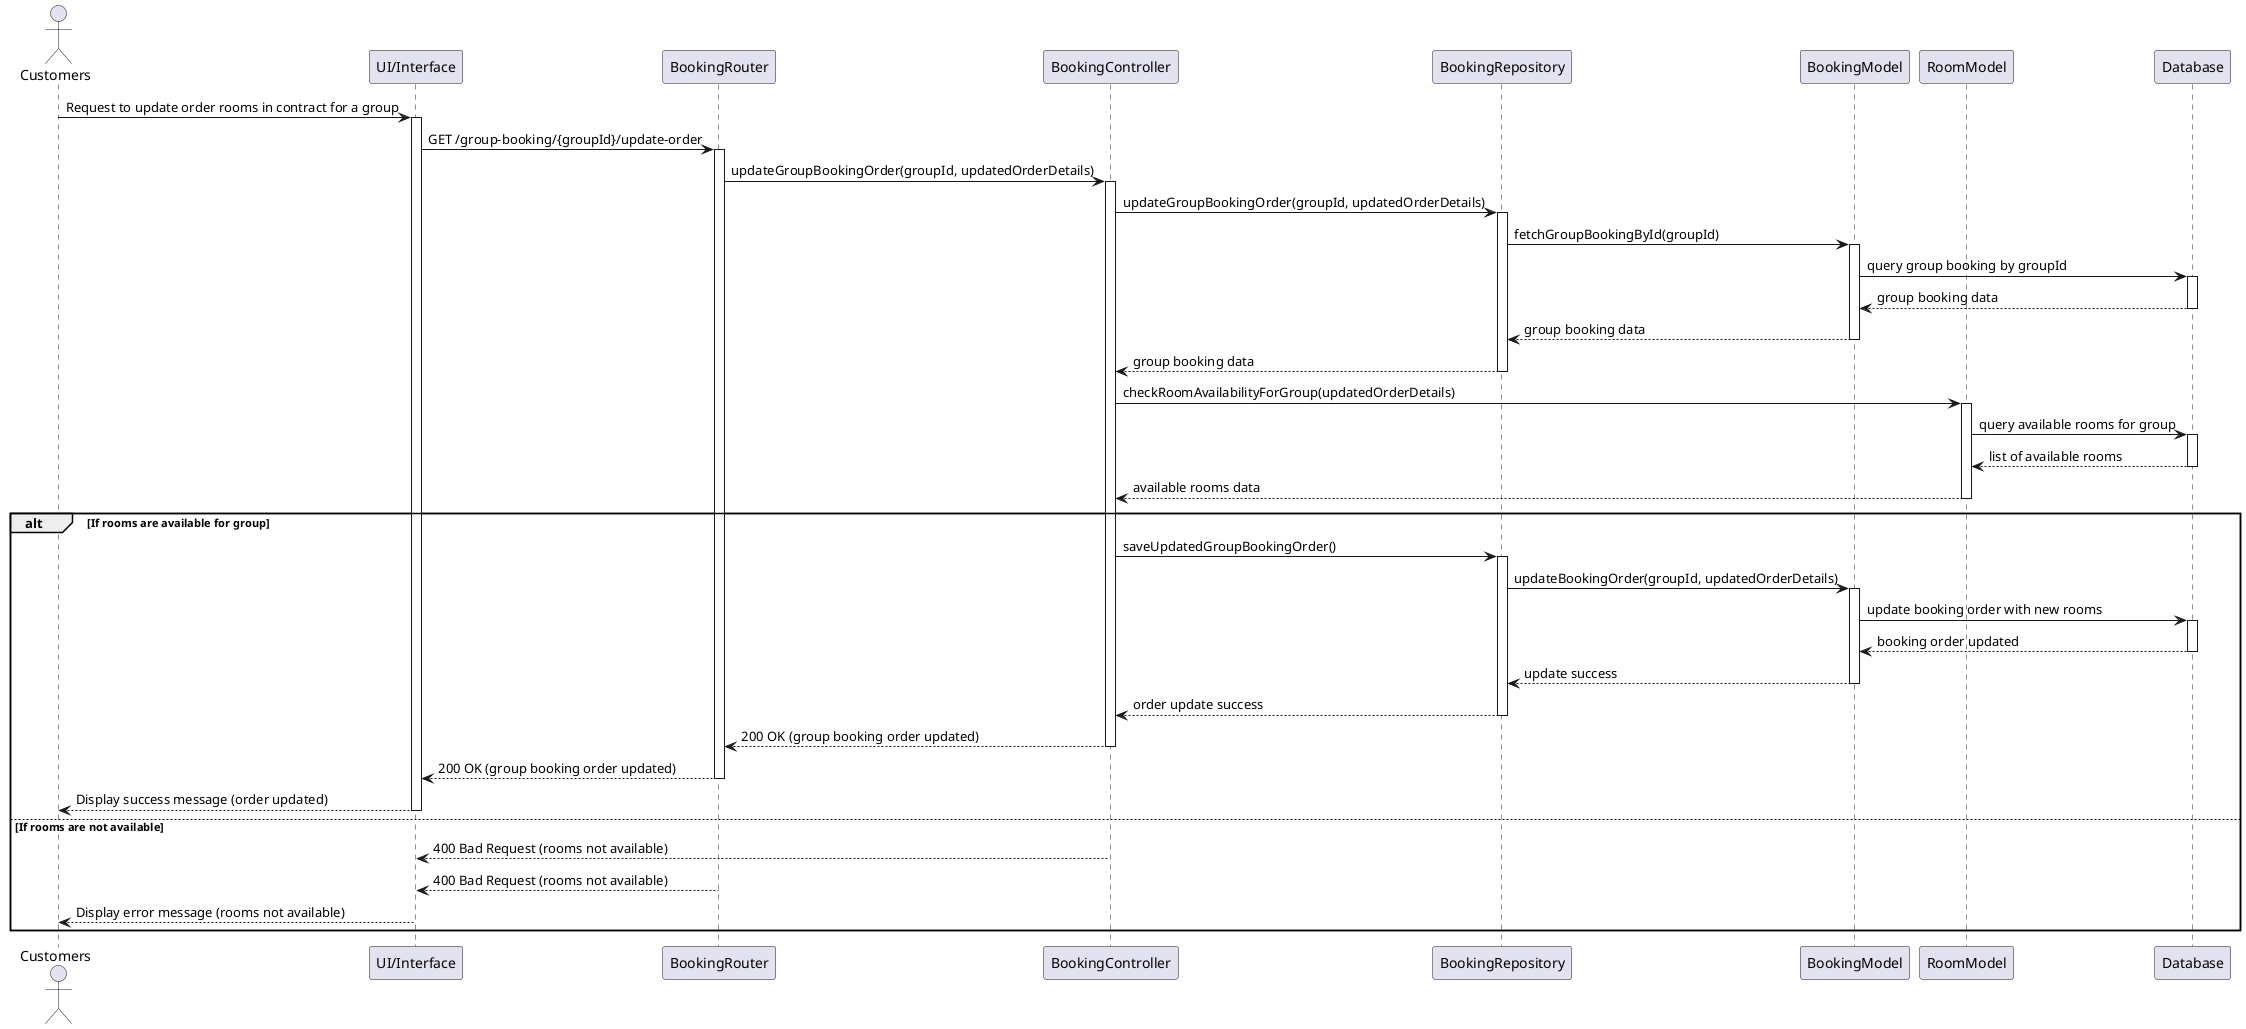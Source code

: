 @startuml
actor Customers
participant "UI/Interface" as UI
participant "BookingRouter" as Router
participant "BookingController" as Controller
participant "BookingRepository" as Repository
participant "BookingModel" as BookingModel
participant "RoomModel" as RoomModel
participant "Database" as DB

Customers -> UI: Request to update order rooms in contract for a group
activate UI
UI -> Router: GET /group-booking/{groupId}/update-order
activate Router
Router -> Controller: updateGroupBookingOrder(groupId, updatedOrderDetails)
activate Controller
Controller -> Repository: updateGroupBookingOrder(groupId, updatedOrderDetails)
activate Repository

Repository -> BookingModel: fetchGroupBookingById(groupId)
activate BookingModel
BookingModel -> DB: query group booking by groupId
activate DB
DB --> BookingModel: group booking data
deactivate DB
BookingModel --> Repository: group booking data
deactivate BookingModel
Repository --> Controller: group booking data
deactivate Repository

Controller -> RoomModel: checkRoomAvailabilityForGroup(updatedOrderDetails)
activate RoomModel
RoomModel -> DB: query available rooms for group
activate DB
DB --> RoomModel: list of available rooms
deactivate DB
RoomModel --> Controller: available rooms data
deactivate RoomModel

alt If rooms are available for group
    Controller -> Repository: saveUpdatedGroupBookingOrder()
    activate Repository
    Repository -> BookingModel: updateBookingOrder(groupId, updatedOrderDetails)
    activate BookingModel
    BookingModel -> DB: update booking order with new rooms
    activate DB
    DB --> BookingModel: booking order updated
    deactivate DB
    BookingModel --> Repository: update success
    deactivate BookingModel
    Repository --> Controller: order update success
    deactivate Repository
    Controller --> Router: 200 OK (group booking order updated)
    deactivate Controller
    Router --> UI: 200 OK (group booking order updated)
    deactivate Router
    UI --> Customers: Display success message (order updated)
    deactivate UI
else If rooms are not available
    Controller --> UI: 400 Bad Request (rooms not available)
    deactivate Controller
    Router --> UI: 400 Bad Request (rooms not available)
    deactivate Router
    UI --> Customers: Display error message (rooms not available)
    deactivate UI
end
@enduml
